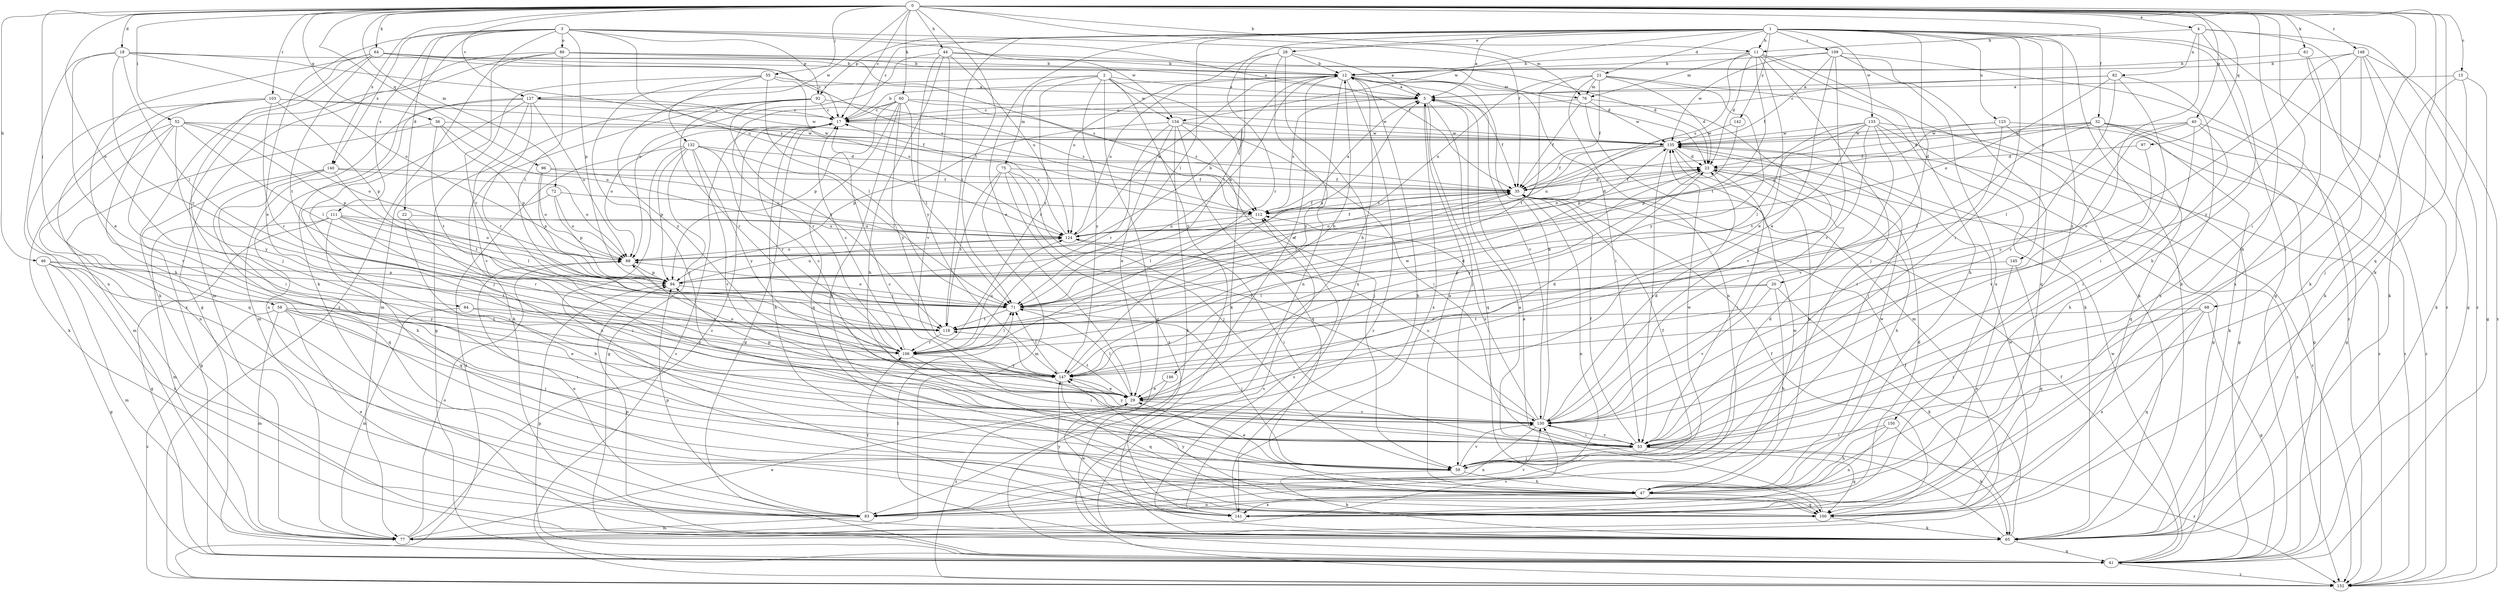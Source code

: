 strict digraph  {
0;
1;
2;
3;
4;
5;
11;
12;
13;
17;
18;
20;
21;
22;
23;
28;
29;
32;
35;
36;
40;
41;
44;
46;
47;
52;
53;
55;
58;
59;
60;
61;
64;
65;
68;
71;
72;
75;
76;
77;
82;
83;
84;
86;
88;
92;
94;
96;
97;
100;
103;
106;
109;
111;
112;
118;
123;
124;
127;
130;
132;
133;
134;
135;
140;
141;
142;
145;
146;
147;
148;
150;
152;
0 -> 4  [label=a];
0 -> 11  [label=b];
0 -> 13  [label=c];
0 -> 17  [label=c];
0 -> 18  [label=d];
0 -> 32  [label=f];
0 -> 35  [label=f];
0 -> 36  [label=g];
0 -> 40  [label=g];
0 -> 44  [label=h];
0 -> 46  [label=h];
0 -> 47  [label=h];
0 -> 52  [label=i];
0 -> 53  [label=i];
0 -> 55  [label=j];
0 -> 58  [label=j];
0 -> 60  [label=k];
0 -> 61  [label=k];
0 -> 64  [label=k];
0 -> 65  [label=k];
0 -> 68  [label=l];
0 -> 71  [label=l];
0 -> 72  [label=m];
0 -> 84  [label=o];
0 -> 96  [label=q];
0 -> 97  [label=q];
0 -> 100  [label=q];
0 -> 103  [label=r];
0 -> 127  [label=v];
0 -> 132  [label=w];
0 -> 140  [label=x];
0 -> 148  [label=z];
1 -> 5  [label=a];
1 -> 11  [label=b];
1 -> 17  [label=c];
1 -> 20  [label=d];
1 -> 21  [label=d];
1 -> 28  [label=e];
1 -> 29  [label=e];
1 -> 41  [label=g];
1 -> 53  [label=i];
1 -> 65  [label=k];
1 -> 71  [label=l];
1 -> 92  [label=p];
1 -> 106  [label=r];
1 -> 109  [label=s];
1 -> 118  [label=t];
1 -> 123  [label=u];
1 -> 133  [label=w];
1 -> 134  [label=w];
1 -> 142  [label=y];
1 -> 145  [label=y];
1 -> 150  [label=z];
1 -> 152  [label=z];
2 -> 5  [label=a];
2 -> 41  [label=g];
2 -> 65  [label=k];
2 -> 75  [label=m];
2 -> 106  [label=r];
2 -> 127  [label=v];
2 -> 134  [label=w];
2 -> 146  [label=y];
2 -> 147  [label=y];
3 -> 22  [label=d];
3 -> 29  [label=e];
3 -> 35  [label=f];
3 -> 65  [label=k];
3 -> 76  [label=m];
3 -> 86  [label=o];
3 -> 92  [label=p];
3 -> 94  [label=p];
3 -> 111  [label=s];
3 -> 124  [label=u];
3 -> 134  [label=w];
3 -> 140  [label=x];
3 -> 152  [label=z];
4 -> 11  [label=b];
4 -> 47  [label=h];
4 -> 65  [label=k];
4 -> 82  [label=n];
4 -> 130  [label=v];
4 -> 152  [label=z];
5 -> 17  [label=c];
5 -> 35  [label=f];
5 -> 59  [label=j];
5 -> 100  [label=q];
5 -> 112  [label=s];
5 -> 141  [label=x];
11 -> 12  [label=b];
11 -> 23  [label=d];
11 -> 29  [label=e];
11 -> 47  [label=h];
11 -> 59  [label=j];
11 -> 65  [label=k];
11 -> 76  [label=m];
11 -> 112  [label=s];
11 -> 118  [label=t];
12 -> 5  [label=a];
12 -> 29  [label=e];
12 -> 53  [label=i];
12 -> 76  [label=m];
12 -> 124  [label=u];
12 -> 130  [label=v];
12 -> 147  [label=y];
12 -> 152  [label=z];
13 -> 5  [label=a];
13 -> 41  [label=g];
13 -> 59  [label=j];
13 -> 65  [label=k];
17 -> 12  [label=b];
17 -> 41  [label=g];
17 -> 47  [label=h];
17 -> 88  [label=o];
17 -> 135  [label=w];
18 -> 12  [label=b];
18 -> 29  [label=e];
18 -> 71  [label=l];
18 -> 83  [label=n];
18 -> 88  [label=o];
18 -> 106  [label=r];
18 -> 112  [label=s];
20 -> 47  [label=h];
20 -> 65  [label=k];
20 -> 71  [label=l];
20 -> 106  [label=r];
20 -> 130  [label=v];
21 -> 23  [label=d];
21 -> 35  [label=f];
21 -> 65  [label=k];
21 -> 76  [label=m];
21 -> 83  [label=n];
21 -> 118  [label=t];
21 -> 124  [label=u];
21 -> 147  [label=y];
22 -> 47  [label=h];
22 -> 53  [label=i];
22 -> 124  [label=u];
23 -> 35  [label=f];
23 -> 47  [label=h];
23 -> 53  [label=i];
23 -> 147  [label=y];
23 -> 152  [label=z];
28 -> 5  [label=a];
28 -> 12  [label=b];
28 -> 71  [label=l];
28 -> 83  [label=n];
28 -> 124  [label=u];
28 -> 141  [label=x];
29 -> 12  [label=b];
29 -> 17  [label=c];
29 -> 23  [label=d];
29 -> 71  [label=l];
29 -> 94  [label=p];
29 -> 118  [label=t];
29 -> 130  [label=v];
32 -> 23  [label=d];
32 -> 35  [label=f];
32 -> 41  [label=g];
32 -> 65  [label=k];
32 -> 100  [label=q];
32 -> 118  [label=t];
32 -> 135  [label=w];
32 -> 152  [label=z];
35 -> 23  [label=d];
35 -> 71  [label=l];
35 -> 83  [label=n];
35 -> 88  [label=o];
35 -> 112  [label=s];
36 -> 77  [label=m];
36 -> 94  [label=p];
36 -> 118  [label=t];
36 -> 124  [label=u];
36 -> 135  [label=w];
40 -> 41  [label=g];
40 -> 47  [label=h];
40 -> 53  [label=i];
40 -> 71  [label=l];
40 -> 135  [label=w];
40 -> 147  [label=y];
41 -> 35  [label=f];
41 -> 94  [label=p];
41 -> 112  [label=s];
41 -> 135  [label=w];
41 -> 152  [label=z];
44 -> 12  [label=b];
44 -> 23  [label=d];
44 -> 47  [label=h];
44 -> 88  [label=o];
44 -> 124  [label=u];
44 -> 130  [label=v];
44 -> 147  [label=y];
46 -> 41  [label=g];
46 -> 77  [label=m];
46 -> 83  [label=n];
46 -> 94  [label=p];
46 -> 118  [label=t];
46 -> 147  [label=y];
47 -> 5  [label=a];
47 -> 83  [label=n];
47 -> 100  [label=q];
47 -> 135  [label=w];
47 -> 141  [label=x];
52 -> 53  [label=i];
52 -> 65  [label=k];
52 -> 71  [label=l];
52 -> 83  [label=n];
52 -> 88  [label=o];
52 -> 94  [label=p];
52 -> 135  [label=w];
52 -> 147  [label=y];
53 -> 17  [label=c];
53 -> 35  [label=f];
53 -> 59  [label=j];
53 -> 100  [label=q];
53 -> 130  [label=v];
53 -> 152  [label=z];
55 -> 5  [label=a];
55 -> 59  [label=j];
55 -> 71  [label=l];
55 -> 77  [label=m];
55 -> 124  [label=u];
55 -> 147  [label=y];
58 -> 29  [label=e];
58 -> 53  [label=i];
58 -> 59  [label=j];
58 -> 77  [label=m];
58 -> 83  [label=n];
58 -> 118  [label=t];
58 -> 152  [label=z];
59 -> 23  [label=d];
59 -> 29  [label=e];
59 -> 35  [label=f];
59 -> 47  [label=h];
59 -> 65  [label=k];
59 -> 130  [label=v];
59 -> 135  [label=w];
60 -> 17  [label=c];
60 -> 47  [label=h];
60 -> 71  [label=l];
60 -> 94  [label=p];
60 -> 100  [label=q];
60 -> 106  [label=r];
60 -> 112  [label=s];
60 -> 135  [label=w];
60 -> 147  [label=y];
61 -> 12  [label=b];
61 -> 65  [label=k];
61 -> 141  [label=x];
64 -> 5  [label=a];
64 -> 12  [label=b];
64 -> 17  [label=c];
64 -> 47  [label=h];
64 -> 59  [label=j];
64 -> 65  [label=k];
64 -> 112  [label=s];
64 -> 118  [label=t];
65 -> 5  [label=a];
65 -> 35  [label=f];
65 -> 41  [label=g];
65 -> 71  [label=l];
65 -> 94  [label=p];
65 -> 112  [label=s];
68 -> 41  [label=g];
68 -> 53  [label=i];
68 -> 100  [label=q];
68 -> 118  [label=t];
68 -> 141  [label=x];
71 -> 5  [label=a];
71 -> 59  [label=j];
71 -> 88  [label=o];
71 -> 118  [label=t];
72 -> 53  [label=i];
72 -> 88  [label=o];
72 -> 94  [label=p];
72 -> 112  [label=s];
75 -> 35  [label=f];
75 -> 59  [label=j];
75 -> 77  [label=m];
75 -> 118  [label=t];
75 -> 130  [label=v];
75 -> 141  [label=x];
76 -> 17  [label=c];
76 -> 35  [label=f];
76 -> 77  [label=m];
76 -> 130  [label=v];
76 -> 135  [label=w];
77 -> 17  [label=c];
77 -> 29  [label=e];
77 -> 88  [label=o];
77 -> 130  [label=v];
77 -> 135  [label=w];
82 -> 5  [label=a];
82 -> 17  [label=c];
82 -> 53  [label=i];
82 -> 88  [label=o];
82 -> 130  [label=v];
82 -> 141  [label=x];
83 -> 77  [label=m];
83 -> 88  [label=o];
83 -> 94  [label=p];
83 -> 106  [label=r];
83 -> 130  [label=v];
83 -> 135  [label=w];
84 -> 77  [label=m];
84 -> 118  [label=t];
84 -> 147  [label=y];
86 -> 12  [label=b];
86 -> 23  [label=d];
86 -> 41  [label=g];
86 -> 71  [label=l];
86 -> 77  [label=m];
86 -> 106  [label=r];
86 -> 112  [label=s];
88 -> 12  [label=b];
88 -> 94  [label=p];
92 -> 17  [label=c];
92 -> 41  [label=g];
92 -> 65  [label=k];
92 -> 106  [label=r];
92 -> 112  [label=s];
92 -> 118  [label=t];
94 -> 12  [label=b];
94 -> 35  [label=f];
94 -> 71  [label=l];
94 -> 124  [label=u];
96 -> 35  [label=f];
96 -> 88  [label=o];
96 -> 94  [label=p];
96 -> 124  [label=u];
97 -> 23  [label=d];
97 -> 130  [label=v];
100 -> 5  [label=a];
100 -> 35  [label=f];
100 -> 65  [label=k];
100 -> 147  [label=y];
103 -> 17  [label=c];
103 -> 35  [label=f];
103 -> 94  [label=p];
103 -> 100  [label=q];
103 -> 106  [label=r];
103 -> 130  [label=v];
103 -> 141  [label=x];
106 -> 17  [label=c];
106 -> 23  [label=d];
106 -> 53  [label=i];
106 -> 71  [label=l];
106 -> 124  [label=u];
106 -> 147  [label=y];
109 -> 12  [label=b];
109 -> 29  [label=e];
109 -> 35  [label=f];
109 -> 100  [label=q];
109 -> 130  [label=v];
109 -> 135  [label=w];
109 -> 141  [label=x];
109 -> 152  [label=z];
111 -> 41  [label=g];
111 -> 71  [label=l];
111 -> 77  [label=m];
111 -> 88  [label=o];
111 -> 100  [label=q];
111 -> 106  [label=r];
111 -> 124  [label=u];
112 -> 5  [label=a];
112 -> 23  [label=d];
112 -> 35  [label=f];
112 -> 71  [label=l];
112 -> 124  [label=u];
118 -> 106  [label=r];
123 -> 41  [label=g];
123 -> 53  [label=i];
123 -> 124  [label=u];
123 -> 135  [label=w];
123 -> 152  [label=z];
124 -> 12  [label=b];
124 -> 17  [label=c];
124 -> 35  [label=f];
124 -> 53  [label=i];
124 -> 88  [label=o];
127 -> 17  [label=c];
127 -> 59  [label=j];
127 -> 77  [label=m];
127 -> 83  [label=n];
127 -> 88  [label=o];
127 -> 106  [label=r];
127 -> 130  [label=v];
127 -> 135  [label=w];
130 -> 12  [label=b];
130 -> 23  [label=d];
130 -> 53  [label=i];
130 -> 83  [label=n];
130 -> 112  [label=s];
130 -> 124  [label=u];
130 -> 147  [label=y];
132 -> 23  [label=d];
132 -> 41  [label=g];
132 -> 71  [label=l];
132 -> 94  [label=p];
132 -> 106  [label=r];
132 -> 130  [label=v];
132 -> 141  [label=x];
132 -> 147  [label=y];
132 -> 152  [label=z];
133 -> 41  [label=g];
133 -> 59  [label=j];
133 -> 71  [label=l];
133 -> 94  [label=p];
133 -> 118  [label=t];
133 -> 130  [label=v];
133 -> 135  [label=w];
133 -> 147  [label=y];
133 -> 152  [label=z];
134 -> 29  [label=e];
134 -> 53  [label=i];
134 -> 59  [label=j];
134 -> 65  [label=k];
134 -> 94  [label=p];
134 -> 100  [label=q];
134 -> 106  [label=r];
134 -> 135  [label=w];
135 -> 23  [label=d];
135 -> 35  [label=f];
135 -> 47  [label=h];
135 -> 53  [label=i];
135 -> 88  [label=o];
135 -> 124  [label=u];
135 -> 152  [label=z];
140 -> 35  [label=f];
140 -> 41  [label=g];
140 -> 47  [label=h];
140 -> 88  [label=o];
140 -> 100  [label=q];
140 -> 118  [label=t];
141 -> 12  [label=b];
141 -> 23  [label=d];
141 -> 29  [label=e];
141 -> 147  [label=y];
142 -> 94  [label=p];
142 -> 135  [label=w];
145 -> 94  [label=p];
145 -> 100  [label=q];
145 -> 141  [label=x];
146 -> 29  [label=e];
146 -> 152  [label=z];
147 -> 12  [label=b];
147 -> 29  [label=e];
147 -> 71  [label=l];
147 -> 88  [label=o];
147 -> 100  [label=q];
147 -> 135  [label=w];
148 -> 12  [label=b];
148 -> 41  [label=g];
148 -> 53  [label=i];
148 -> 65  [label=k];
148 -> 71  [label=l];
148 -> 147  [label=y];
148 -> 152  [label=z];
150 -> 47  [label=h];
150 -> 53  [label=i];
150 -> 65  [label=k];
150 -> 83  [label=n];
152 -> 17  [label=c];
}
